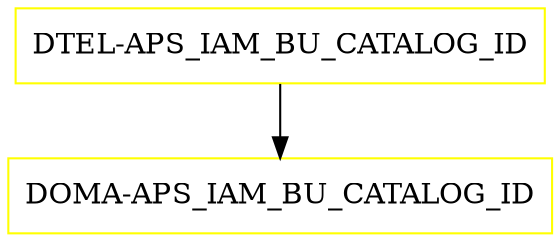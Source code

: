 digraph G {
  "DTEL-APS_IAM_BU_CATALOG_ID" [shape=box,color=yellow];
  "DOMA-APS_IAM_BU_CATALOG_ID" [shape=box,color=yellow,URL="./DOMA_APS_IAM_BU_CATALOG_ID.html"];
  "DTEL-APS_IAM_BU_CATALOG_ID" -> "DOMA-APS_IAM_BU_CATALOG_ID";
}
